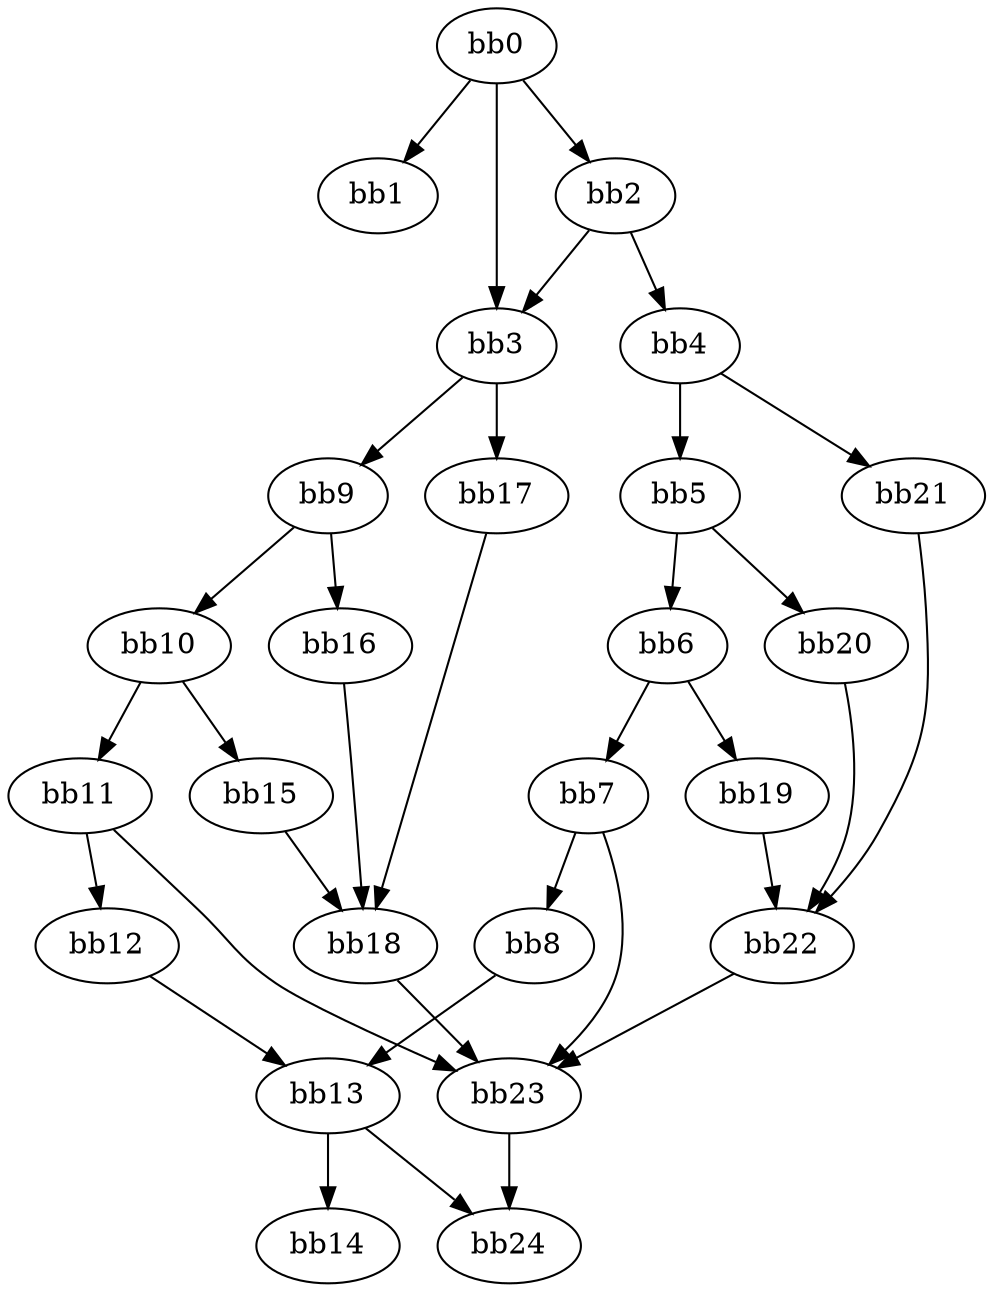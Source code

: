 digraph {
    0 [ label = "bb0\l" ]
    1 [ label = "bb1\l" ]
    2 [ label = "bb2\l" ]
    3 [ label = "bb3\l" ]
    4 [ label = "bb4\l" ]
    5 [ label = "bb5\l" ]
    6 [ label = "bb6\l" ]
    7 [ label = "bb7\l" ]
    8 [ label = "bb8\l" ]
    9 [ label = "bb9\l" ]
    10 [ label = "bb10\l" ]
    11 [ label = "bb11\l" ]
    12 [ label = "bb12\l" ]
    13 [ label = "bb13\l" ]
    14 [ label = "bb14\l" ]
    15 [ label = "bb15\l" ]
    16 [ label = "bb16\l" ]
    17 [ label = "bb17\l" ]
    18 [ label = "bb18\l" ]
    19 [ label = "bb19\l" ]
    20 [ label = "bb20\l" ]
    21 [ label = "bb21\l" ]
    22 [ label = "bb22\l" ]
    23 [ label = "bb23\l" ]
    24 [ label = "bb24\l" ]
    0 -> 1 [ ]
    0 -> 2 [ ]
    0 -> 3 [ ]
    2 -> 3 [ ]
    2 -> 4 [ ]
    3 -> 9 [ ]
    3 -> 17 [ ]
    4 -> 5 [ ]
    4 -> 21 [ ]
    5 -> 6 [ ]
    5 -> 20 [ ]
    6 -> 7 [ ]
    6 -> 19 [ ]
    7 -> 8 [ ]
    7 -> 23 [ ]
    8 -> 13 [ ]
    9 -> 10 [ ]
    9 -> 16 [ ]
    10 -> 11 [ ]
    10 -> 15 [ ]
    11 -> 12 [ ]
    11 -> 23 [ ]
    12 -> 13 [ ]
    13 -> 14 [ ]
    13 -> 24 [ ]
    15 -> 18 [ ]
    16 -> 18 [ ]
    17 -> 18 [ ]
    18 -> 23 [ ]
    19 -> 22 [ ]
    20 -> 22 [ ]
    21 -> 22 [ ]
    22 -> 23 [ ]
    23 -> 24 [ ]
}


